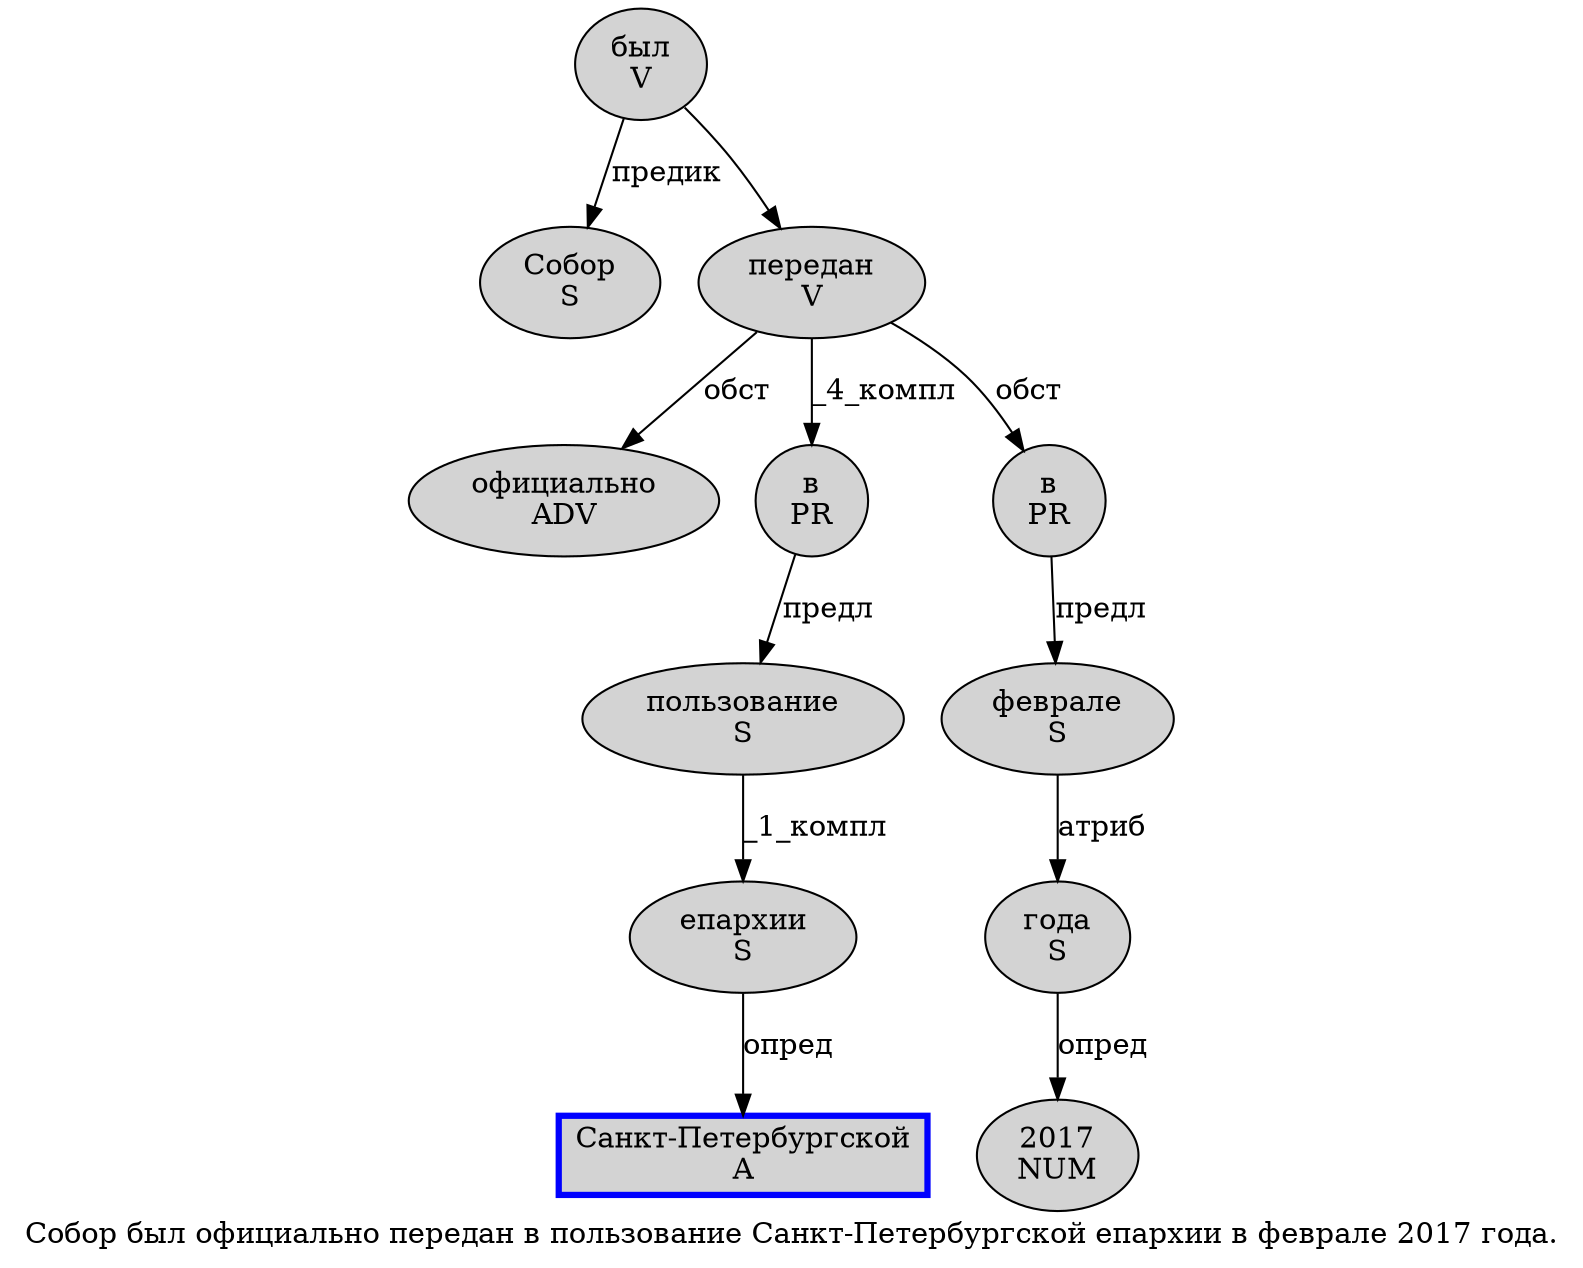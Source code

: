 digraph SENTENCE_693 {
	graph [label="Собор был официально передан в пользование Санкт-Петербургской епархии в феврале 2017 года."]
	node [style=filled]
		0 [label="Собор
S" color="" fillcolor=lightgray penwidth=1 shape=ellipse]
		1 [label="был
V" color="" fillcolor=lightgray penwidth=1 shape=ellipse]
		2 [label="официально
ADV" color="" fillcolor=lightgray penwidth=1 shape=ellipse]
		3 [label="передан
V" color="" fillcolor=lightgray penwidth=1 shape=ellipse]
		4 [label="в
PR" color="" fillcolor=lightgray penwidth=1 shape=ellipse]
		5 [label="пользование
S" color="" fillcolor=lightgray penwidth=1 shape=ellipse]
		6 [label="Санкт-Петербургской
A" color=blue fillcolor=lightgray penwidth=3 shape=box]
		7 [label="епархии
S" color="" fillcolor=lightgray penwidth=1 shape=ellipse]
		8 [label="в
PR" color="" fillcolor=lightgray penwidth=1 shape=ellipse]
		9 [label="феврале
S" color="" fillcolor=lightgray penwidth=1 shape=ellipse]
		10 [label="2017
NUM" color="" fillcolor=lightgray penwidth=1 shape=ellipse]
		11 [label="года
S" color="" fillcolor=lightgray penwidth=1 shape=ellipse]
			11 -> 10 [label="опред"]
			9 -> 11 [label="атриб"]
			7 -> 6 [label="опред"]
			4 -> 5 [label="предл"]
			1 -> 0 [label="предик"]
			1 -> 3
			5 -> 7 [label="_1_компл"]
			8 -> 9 [label="предл"]
			3 -> 2 [label="обст"]
			3 -> 4 [label="_4_компл"]
			3 -> 8 [label="обст"]
}
